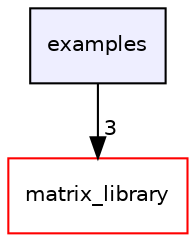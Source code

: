 digraph "examples" {
  compound=true
  node [ fontsize="10", fontname="Helvetica"];
  edge [ labelfontsize="10", labelfontname="Helvetica"];
  dir_d28a4824dc47e487b107a5db32ef43c4 [shape=box, label="examples", style="filled", fillcolor="#eeeeff", pencolor="black", URL="dir_d28a4824dc47e487b107a5db32ef43c4.html"];
  dir_ddd467715ef9a87805666dfe4941b391 [shape=box label="matrix_library" fillcolor="white" style="filled" color="red" URL="dir_ddd467715ef9a87805666dfe4941b391.html"];
  dir_d28a4824dc47e487b107a5db32ef43c4->dir_ddd467715ef9a87805666dfe4941b391 [headlabel="3", labeldistance=1.5 headhref="dir_000000_000001.html"];
}
